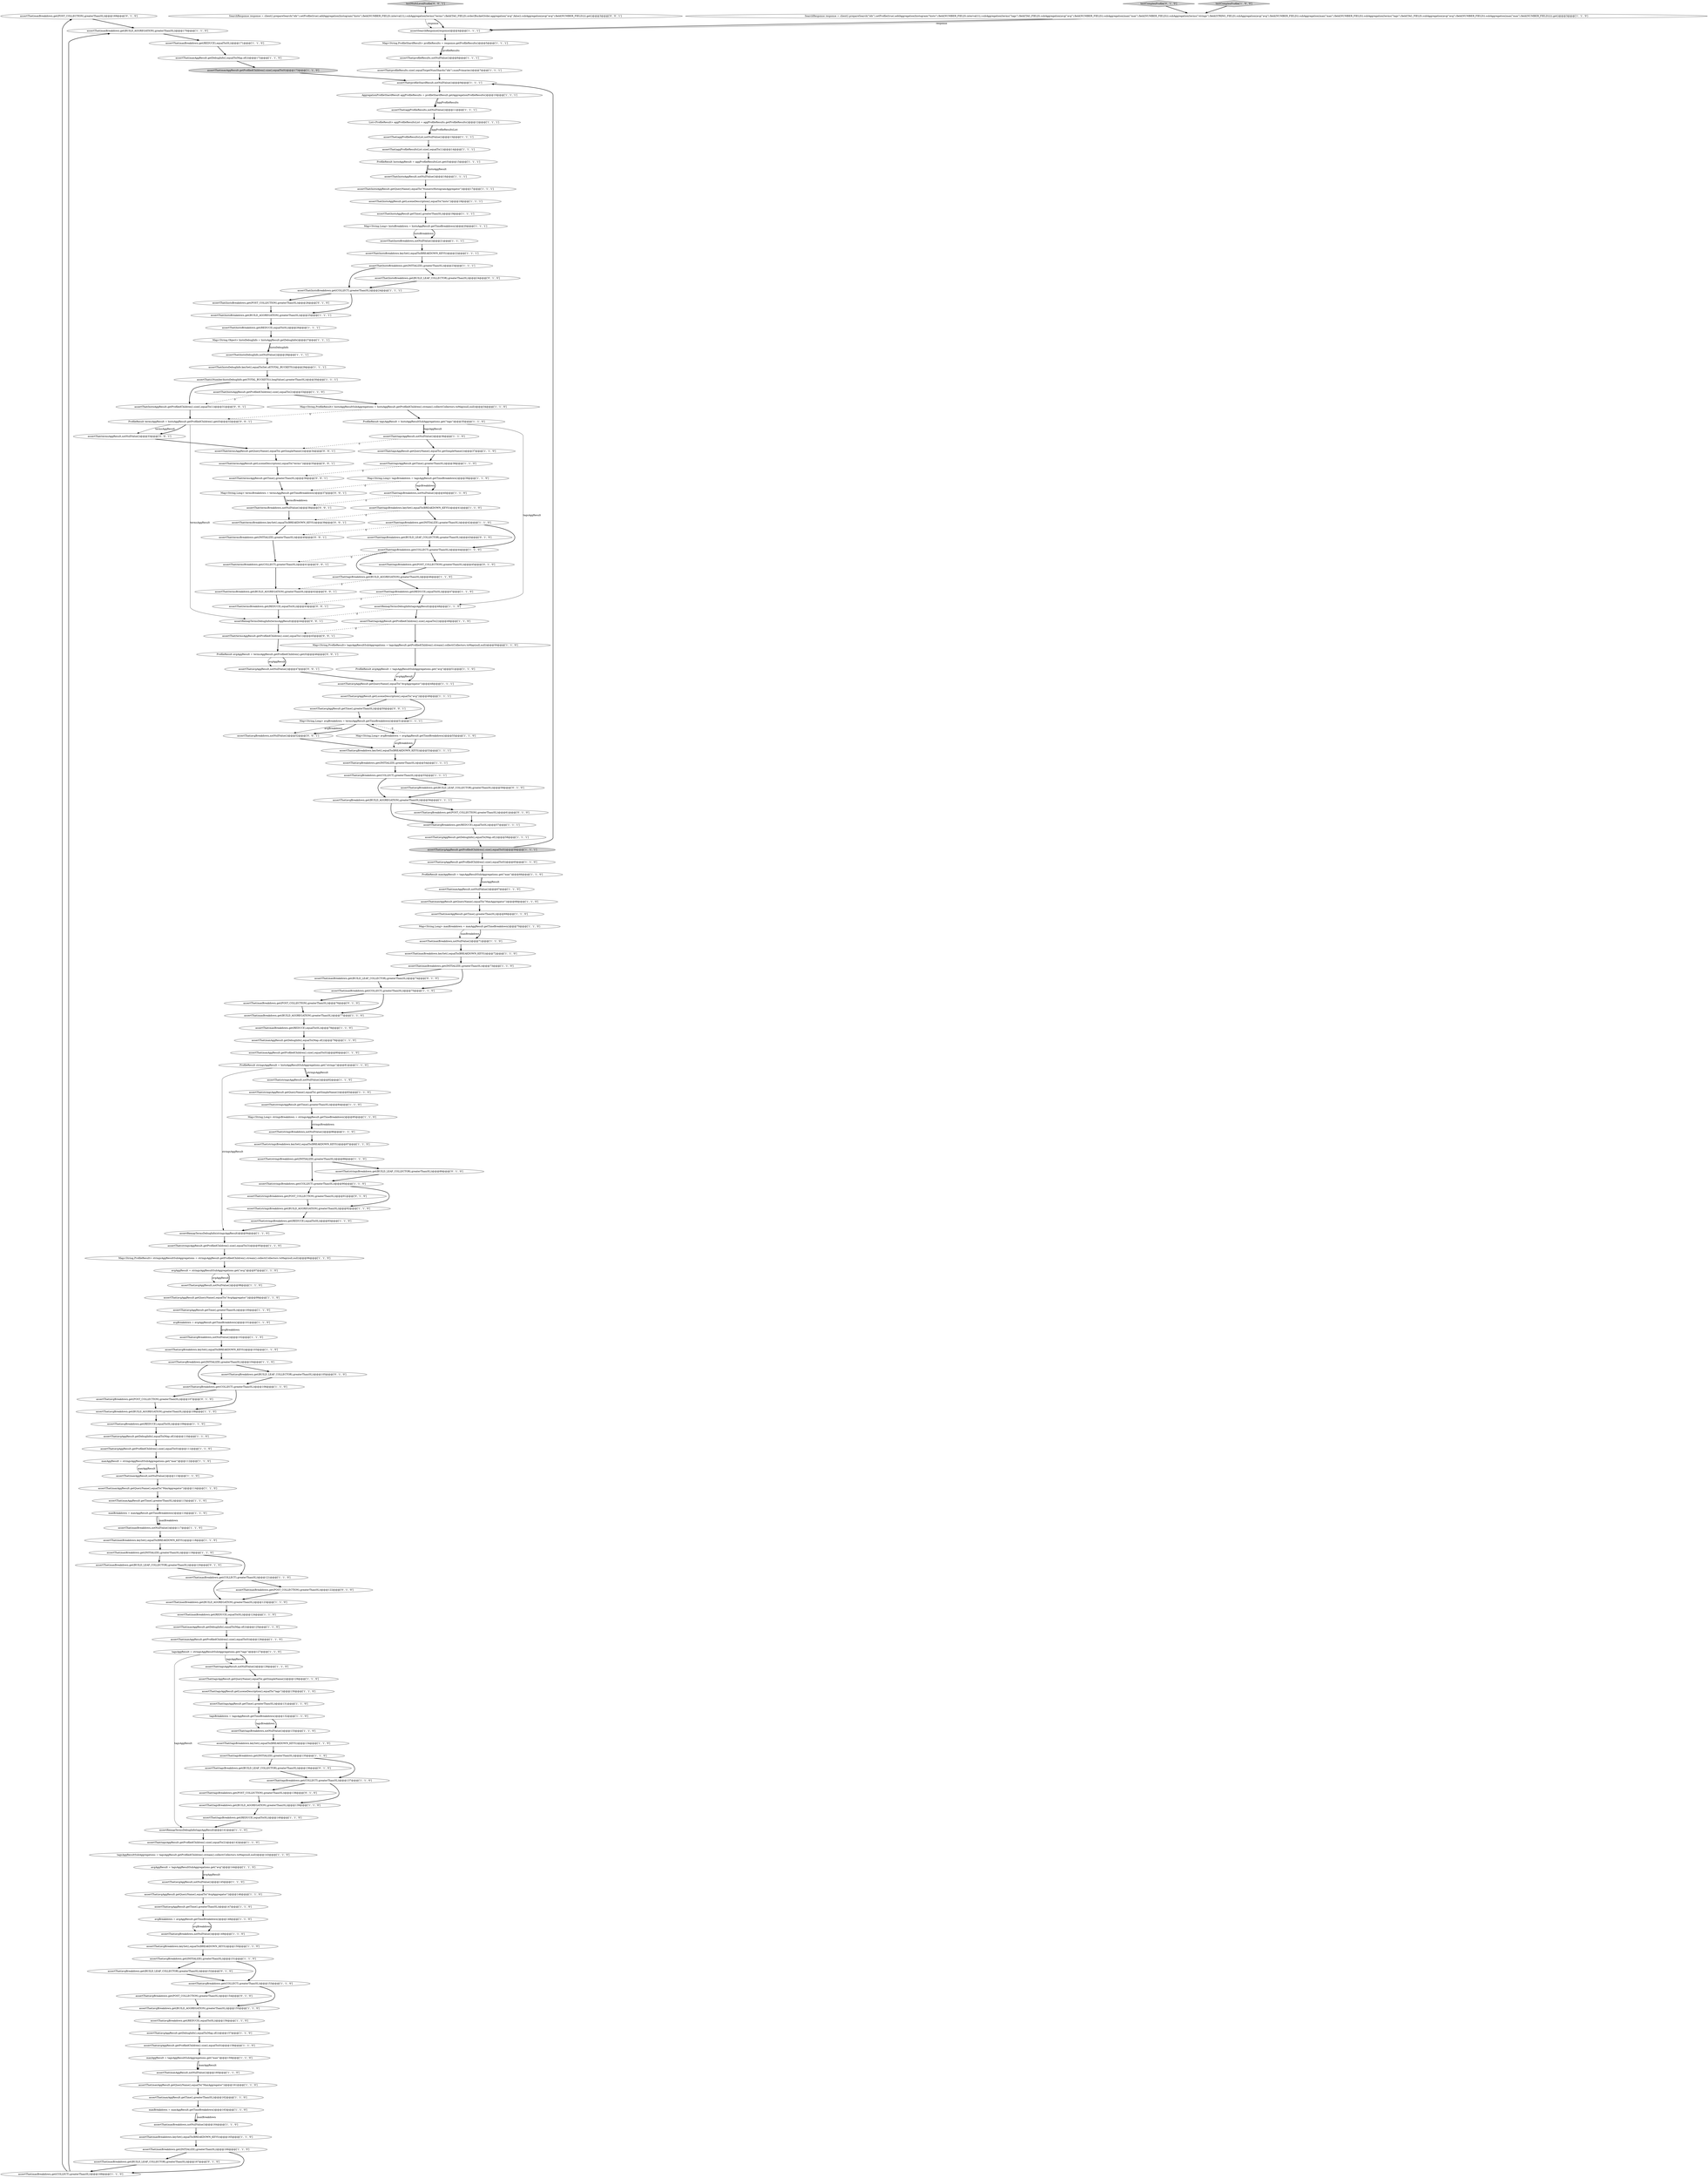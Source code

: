 digraph {
158 [style = filled, label = "assertThat(maxBreakdown.get(POST_COLLECTION),greaterThan(0L))@@@169@@@['0', '1', '0']", fillcolor = white, shape = ellipse image = "AAA1AAABBB2BBB"];
24 [style = filled, label = "assertThat(maxBreakdown.get(BUILD_AGGREGATION),greaterThan(0L))@@@123@@@['1', '1', '0']", fillcolor = white, shape = ellipse image = "AAA0AAABBB1BBB"];
55 [style = filled, label = "maxAggResult = stringsAggResultSubAggregations.get(\"max\")@@@112@@@['1', '1', '0']", fillcolor = white, shape = ellipse image = "AAA0AAABBB1BBB"];
132 [style = filled, label = "assertThat(((Number)histoDebugInfo.get(TOTAL_BUCKETS)).longValue(),greaterThan(0L))@@@30@@@['1', '1', '1']", fillcolor = white, shape = ellipse image = "AAA0AAABBB1BBB"];
189 [style = filled, label = "assertThat(termsBreakdown.keySet(),equalTo(BREAKDOWN_KEYS))@@@39@@@['0', '0', '1']", fillcolor = white, shape = ellipse image = "AAA0AAABBB3BBB"];
54 [style = filled, label = "assertThat(histoDebugInfo.keySet(),equalTo(Set.of(TOTAL_BUCKETS)))@@@29@@@['1', '1', '1']", fillcolor = white, shape = ellipse image = "AAA0AAABBB1BBB"];
179 [style = filled, label = "assertThat(histoAggResult.getProfiledChildren().size(),equalTo(1))@@@31@@@['0', '0', '1']", fillcolor = white, shape = ellipse image = "AAA0AAABBB3BBB"];
72 [style = filled, label = "AggregationProfileShardResult aggProfileResults = profileShardResult.getAggregationProfileResults()@@@10@@@['1', '1', '1']", fillcolor = white, shape = ellipse image = "AAA0AAABBB1BBB"];
183 [style = filled, label = "ProfileResult termsAggResult = histoAggResult.getProfiledChildren().get(0)@@@32@@@['0', '0', '1']", fillcolor = white, shape = ellipse image = "AAA0AAABBB3BBB"];
44 [style = filled, label = "assertThat(maxAggResult.getTime(),greaterThan(0L))@@@69@@@['1', '1', '0']", fillcolor = white, shape = ellipse image = "AAA0AAABBB1BBB"];
178 [style = filled, label = "assertThat(termsBreakdown.get(INITIALIZE),greaterThan(0L))@@@40@@@['0', '0', '1']", fillcolor = white, shape = ellipse image = "AAA0AAABBB3BBB"];
56 [style = filled, label = "assertThat(histoBreakdown,notNullValue())@@@21@@@['1', '1', '1']", fillcolor = white, shape = ellipse image = "AAA0AAABBB1BBB"];
154 [style = filled, label = "assertThat(maxBreakdown.get(BUILD_LEAF_COLLECTOR),greaterThan(0L))@@@120@@@['0', '1', '0']", fillcolor = white, shape = ellipse image = "AAA1AAABBB2BBB"];
185 [style = filled, label = "assertThat(termsAggResult.getLuceneDescription(),equalTo(\"terms\"))@@@35@@@['0', '0', '1']", fillcolor = white, shape = ellipse image = "AAA0AAABBB3BBB"];
19 [style = filled, label = "assertThat(tagsAggResult.getQueryName(),equalTo(.getSimpleName()))@@@129@@@['1', '1', '0']", fillcolor = white, shape = ellipse image = "AAA0AAABBB1BBB"];
166 [style = filled, label = "assertThat(avgBreakdown.get(BUILD_LEAF_COLLECTOR),greaterThan(0L))@@@59@@@['0', '1', '0']", fillcolor = white, shape = ellipse image = "AAA1AAABBB2BBB"];
35 [style = filled, label = "assertThat(stringsBreakdown.keySet(),equalTo(BREAKDOWN_KEYS))@@@87@@@['1', '1', '0']", fillcolor = white, shape = ellipse image = "AAA0AAABBB1BBB"];
160 [style = filled, label = "assertThat(tagsBreakdown.get(POST_COLLECTION),greaterThan(0L))@@@45@@@['0', '1', '0']", fillcolor = white, shape = ellipse image = "AAA1AAABBB2BBB"];
6 [style = filled, label = "assertThat(tagsAggResult.getTime(),greaterThan(0L))@@@131@@@['1', '1', '0']", fillcolor = white, shape = ellipse image = "AAA0AAABBB1BBB"];
46 [style = filled, label = "assertThat(profileShardResult,notNullValue())@@@9@@@['1', '1', '1']", fillcolor = white, shape = ellipse image = "AAA0AAABBB1BBB"];
112 [style = filled, label = "avgBreakdown = avgAggResult.getTimeBreakdown()@@@148@@@['1', '1', '0']", fillcolor = white, shape = ellipse image = "AAA0AAABBB1BBB"];
51 [style = filled, label = "assertThat(avgBreakdown.get(COLLECT),greaterThan(0L))@@@106@@@['1', '1', '0']", fillcolor = white, shape = ellipse image = "AAA0AAABBB1BBB"];
45 [style = filled, label = "assertThat(histoAggResult.getLuceneDescription(),equalTo(\"histo\"))@@@18@@@['1', '1', '1']", fillcolor = white, shape = ellipse image = "AAA0AAABBB1BBB"];
91 [style = filled, label = "assertThat(tagsAggResult.getQueryName(),equalTo(.getSimpleName()))@@@37@@@['1', '1', '0']", fillcolor = white, shape = ellipse image = "AAA0AAABBB1BBB"];
131 [style = filled, label = "assertThat(tagsBreakdown.get(INITIALIZE),greaterThan(0L))@@@42@@@['1', '1', '0']", fillcolor = white, shape = ellipse image = "AAA0AAABBB1BBB"];
26 [style = filled, label = "Map<String,Long> avgBreakdown = termsAggResult.getTimeBreakdown()@@@51@@@['1', '1', '1']", fillcolor = white, shape = ellipse image = "AAA0AAABBB1BBB"];
144 [style = filled, label = "assertThat(tagsBreakdown.get(COLLECT),greaterThan(0L))@@@44@@@['1', '1', '0']", fillcolor = white, shape = ellipse image = "AAA0AAABBB1BBB"];
175 [style = filled, label = "ProfileResult avgAggResult = termsAggResult.getProfiledChildren().get(0)@@@46@@@['0', '0', '1']", fillcolor = white, shape = ellipse image = "AAA0AAABBB3BBB"];
73 [style = filled, label = "assertThat(avgAggResult.getQueryName(),equalTo(\"AvgAggregator\"))@@@48@@@['1', '1', '1']", fillcolor = white, shape = ellipse image = "AAA0AAABBB1BBB"];
123 [style = filled, label = "assertThat(profileResults,notNullValue())@@@6@@@['1', '1', '1']", fillcolor = white, shape = ellipse image = "AAA0AAABBB1BBB"];
134 [style = filled, label = "assertThat(tagsAggResult.getLuceneDescription(),equalTo(\"tags\"))@@@130@@@['1', '1', '0']", fillcolor = white, shape = ellipse image = "AAA0AAABBB1BBB"];
12 [style = filled, label = "assertThat(histoBreakdown.get(BUILD_AGGREGATION),greaterThan(0L))@@@25@@@['1', '1', '1']", fillcolor = white, shape = ellipse image = "AAA0AAABBB1BBB"];
129 [style = filled, label = "Map<String,Long> stringsBreakdown = stringsAggResult.getTimeBreakdown()@@@85@@@['1', '1', '0']", fillcolor = white, shape = ellipse image = "AAA0AAABBB1BBB"];
169 [style = filled, label = "assertThat(avgBreakdown.get(POST_COLLECTION),greaterThan(0L))@@@61@@@['0', '1', '0']", fillcolor = white, shape = ellipse image = "AAA1AAABBB2BBB"];
11 [style = filled, label = "assertThat(avgBreakdown.keySet(),equalTo(BREAKDOWN_KEYS))@@@103@@@['1', '1', '0']", fillcolor = white, shape = ellipse image = "AAA0AAABBB1BBB"];
74 [style = filled, label = "assertThat(stringsBreakdown.get(BUILD_AGGREGATION),greaterThan(0L))@@@92@@@['1', '1', '0']", fillcolor = white, shape = ellipse image = "AAA0AAABBB1BBB"];
89 [style = filled, label = "assertThat(maxBreakdown,notNullValue())@@@117@@@['1', '1', '0']", fillcolor = white, shape = ellipse image = "AAA0AAABBB1BBB"];
31 [style = filled, label = "assertThat(maxBreakdown.get(REDUCE),equalTo(0L))@@@78@@@['1', '1', '0']", fillcolor = white, shape = ellipse image = "AAA0AAABBB1BBB"];
174 [style = filled, label = "SearchResponse response = client().prepareSearch(\"idx\").setProfile(true).addAggregation(histogram(\"histo\").field(NUMBER_FIELD).interval(1L).subAggregation(terms(\"terms\").field(TAG_FIELD).order(BucketOrder.aggregation(\"avg\",false)).subAggregation(avg(\"avg\").field(NUMBER_FIELD)))).get()@@@3@@@['0', '0', '1']", fillcolor = white, shape = ellipse image = "AAA0AAABBB3BBB"];
52 [style = filled, label = "assertThat(maxAggResult.getQueryName(),equalTo(\"MaxAggregator\"))@@@114@@@['1', '1', '0']", fillcolor = white, shape = ellipse image = "AAA0AAABBB1BBB"];
142 [style = filled, label = "assertThat(tagsBreakdown.get(REDUCE),equalTo(0L))@@@140@@@['1', '1', '0']", fillcolor = white, shape = ellipse image = "AAA0AAABBB1BBB"];
94 [style = filled, label = "assertThat(maxAggResult.getQueryName(),equalTo(\"MaxAggregator\"))@@@68@@@['1', '1', '0']", fillcolor = white, shape = ellipse image = "AAA0AAABBB1BBB"];
97 [style = filled, label = "SearchResponse response = client().prepareSearch(\"idx\").setProfile(true).addAggregation(histogram(\"histo\").field(NUMBER_FIELD).interval(1L).subAggregation(terms(\"tags\").field(TAG_FIELD).subAggregation(avg(\"avg\").field(NUMBER_FIELD)).subAggregation(max(\"max\").field(NUMBER_FIELD))).subAggregation(terms(\"strings\").field(STRING_FIELD).subAggregation(avg(\"avg\").field(NUMBER_FIELD)).subAggregation(max(\"max\").field(NUMBER_FIELD)).subAggregation(terms(\"tags\").field(TAG_FIELD).subAggregation(avg(\"avg\").field(NUMBER_FIELD)).subAggregation(max(\"max\").field(NUMBER_FIELD))))).get()@@@3@@@['1', '1', '0']", fillcolor = white, shape = ellipse image = "AAA0AAABBB1BBB"];
34 [style = filled, label = "assertThat(histoAggResult.getTime(),greaterThan(0L))@@@19@@@['1', '1', '1']", fillcolor = white, shape = ellipse image = "AAA0AAABBB1BBB"];
165 [style = filled, label = "assertThat(avgBreakdown.get(BUILD_LEAF_COLLECTOR),greaterThan(0L))@@@152@@@['0', '1', '0']", fillcolor = white, shape = ellipse image = "AAA1AAABBB2BBB"];
28 [style = filled, label = "ProfileResult maxAggResult = tagsAggResultSubAggregations.get(\"max\")@@@66@@@['1', '1', '0']", fillcolor = white, shape = ellipse image = "AAA0AAABBB1BBB"];
187 [style = filled, label = "assertThat(termsBreakdown,notNullValue())@@@38@@@['0', '0', '1']", fillcolor = white, shape = ellipse image = "AAA0AAABBB3BBB"];
4 [style = filled, label = "assertThat(avgAggResult.getProfiledChildren().size(),equalTo(0))@@@158@@@['1', '1', '0']", fillcolor = white, shape = ellipse image = "AAA0AAABBB1BBB"];
5 [style = filled, label = "assertThat(avgAggResult.getProfiledChildren().size(),equalTo(0))@@@65@@@['1', '1', '0']", fillcolor = white, shape = ellipse image = "AAA0AAABBB1BBB"];
59 [style = filled, label = "assertThat(avgBreakdown.keySet(),equalTo(BREAKDOWN_KEYS))@@@53@@@['1', '1', '1']", fillcolor = white, shape = ellipse image = "AAA0AAABBB1BBB"];
141 [style = filled, label = "assertThat(maxBreakdown.get(COLLECT),greaterThan(0L))@@@121@@@['1', '1', '0']", fillcolor = white, shape = ellipse image = "AAA0AAABBB1BBB"];
30 [style = filled, label = "assertThat(avgAggResult.getDebugInfo(),equalTo(Map.of()))@@@58@@@['1', '1', '1']", fillcolor = white, shape = ellipse image = "AAA0AAABBB1BBB"];
149 [style = filled, label = "assertThat(tagsBreakdown.get(INITIALIZE),greaterThan(0L))@@@135@@@['1', '1', '0']", fillcolor = white, shape = ellipse image = "AAA0AAABBB1BBB"];
106 [style = filled, label = "assertThat(maxBreakdown.get(REDUCE),equalTo(0L))@@@171@@@['1', '1', '0']", fillcolor = white, shape = ellipse image = "AAA0AAABBB1BBB"];
84 [style = filled, label = "assertThat(maxBreakdown.get(INITIALIZE),greaterThan(0L))@@@119@@@['1', '1', '0']", fillcolor = white, shape = ellipse image = "AAA0AAABBB1BBB"];
77 [style = filled, label = "Map<String,ProfileResult> stringsAggResultSubAggregations = stringsAggResult.getProfiledChildren().stream().collect(Collectors.toMap(null,null))@@@96@@@['1', '1', '0']", fillcolor = white, shape = ellipse image = "AAA0AAABBB1BBB"];
182 [style = filled, label = "assertThat(avgAggResult,notNullValue())@@@47@@@['0', '0', '1']", fillcolor = white, shape = ellipse image = "AAA0AAABBB3BBB"];
42 [style = filled, label = "assertThat(tagsBreakdown.get(BUILD_AGGREGATION),greaterThan(0L))@@@139@@@['1', '1', '0']", fillcolor = white, shape = ellipse image = "AAA0AAABBB1BBB"];
152 [style = filled, label = "assertThat(maxBreakdown.get(BUILD_LEAF_COLLECTOR),greaterThan(0L))@@@74@@@['0', '1', '0']", fillcolor = white, shape = ellipse image = "AAA1AAABBB2BBB"];
63 [style = filled, label = "assertThat(maxAggResult.getTime(),greaterThan(0L))@@@162@@@['1', '1', '0']", fillcolor = white, shape = ellipse image = "AAA0AAABBB1BBB"];
120 [style = filled, label = "assertThat(avgAggResult,notNullValue())@@@98@@@['1', '1', '0']", fillcolor = white, shape = ellipse image = "AAA0AAABBB1BBB"];
100 [style = filled, label = "tagsAggResult = stringsAggResultSubAggregations.get(\"tags\")@@@127@@@['1', '1', '0']", fillcolor = white, shape = ellipse image = "AAA0AAABBB1BBB"];
176 [style = filled, label = "assertThat(avgAggResult.getTime(),greaterThan(0L))@@@50@@@['0', '0', '1']", fillcolor = white, shape = ellipse image = "AAA0AAABBB3BBB"];
23 [style = filled, label = "assertThat(stringsBreakdown.get(REDUCE),equalTo(0L))@@@93@@@['1', '1', '0']", fillcolor = white, shape = ellipse image = "AAA0AAABBB1BBB"];
82 [style = filled, label = "assertThat(tagsAggResult.getProfiledChildren().size(),equalTo(2))@@@49@@@['1', '1', '0']", fillcolor = white, shape = ellipse image = "AAA0AAABBB1BBB"];
124 [style = filled, label = "assertThat(histoBreakdown.keySet(),equalTo(BREAKDOWN_KEYS))@@@22@@@['1', '1', '1']", fillcolor = white, shape = ellipse image = "AAA0AAABBB1BBB"];
104 [style = filled, label = "assertThat(tagsBreakdown.keySet(),equalTo(BREAKDOWN_KEYS))@@@41@@@['1', '1', '0']", fillcolor = white, shape = ellipse image = "AAA0AAABBB1BBB"];
1 [style = filled, label = "assertThat(avgBreakdown.keySet(),equalTo(BREAKDOWN_KEYS))@@@150@@@['1', '1', '0']", fillcolor = white, shape = ellipse image = "AAA0AAABBB1BBB"];
80 [style = filled, label = "assertThat(avgBreakdown,notNullValue())@@@149@@@['1', '1', '0']", fillcolor = white, shape = ellipse image = "AAA0AAABBB1BBB"];
110 [style = filled, label = "List<ProfileResult> aggProfileResultsList = aggProfileResults.getProfileResults()@@@12@@@['1', '1', '1']", fillcolor = white, shape = ellipse image = "AAA0AAABBB1BBB"];
155 [style = filled, label = "assertThat(maxBreakdown.get(POST_COLLECTION),greaterThan(0L))@@@76@@@['0', '1', '0']", fillcolor = white, shape = ellipse image = "AAA1AAABBB2BBB"];
33 [style = filled, label = "assertThat(avgAggResult.getQueryName(),equalTo(\"AvgAggregator\"))@@@146@@@['1', '1', '0']", fillcolor = white, shape = ellipse image = "AAA0AAABBB1BBB"];
88 [style = filled, label = "assertThat(maxAggResult.getTime(),greaterThan(0L))@@@115@@@['1', '1', '0']", fillcolor = white, shape = ellipse image = "AAA0AAABBB1BBB"];
135 [style = filled, label = "assertThat(maxBreakdown,notNullValue())@@@164@@@['1', '1', '0']", fillcolor = white, shape = ellipse image = "AAA0AAABBB1BBB"];
156 [style = filled, label = "assertThat(maxBreakdown.get(BUILD_LEAF_COLLECTOR),greaterThan(0L))@@@167@@@['0', '1', '0']", fillcolor = white, shape = ellipse image = "AAA1AAABBB2BBB"];
10 [style = filled, label = "assertThat(stringsBreakdown.get(INITIALIZE),greaterThan(0L))@@@88@@@['1', '1', '0']", fillcolor = white, shape = ellipse image = "AAA0AAABBB1BBB"];
15 [style = filled, label = "assertThat(maxBreakdown.get(INITIALIZE),greaterThan(0L))@@@73@@@['1', '1', '0']", fillcolor = white, shape = ellipse image = "AAA0AAABBB1BBB"];
125 [style = filled, label = "ProfileResult tagsAggResult = histoAggResultSubAggregations.get(\"tags\")@@@35@@@['1', '1', '0']", fillcolor = white, shape = ellipse image = "AAA0AAABBB1BBB"];
114 [style = filled, label = "Map<String,ProfileResult> histoAggResultSubAggregations = histoAggResult.getProfiledChildren().stream().collect(Collectors.toMap(null,null))@@@34@@@['1', '1', '0']", fillcolor = white, shape = ellipse image = "AAA0AAABBB1BBB"];
161 [style = filled, label = "assertThat(avgBreakdown.get(POST_COLLECTION),greaterThan(0L))@@@107@@@['0', '1', '0']", fillcolor = white, shape = ellipse image = "AAA1AAABBB2BBB"];
145 [style = filled, label = "tagsAggResultSubAggregations = tagsAggResult.getProfiledChildren().stream().collect(Collectors.toMap(null,null))@@@143@@@['1', '1', '0']", fillcolor = white, shape = ellipse image = "AAA0AAABBB1BBB"];
192 [style = filled, label = "assertThat(avgBreakdown,notNullValue())@@@52@@@['0', '0', '1']", fillcolor = white, shape = ellipse image = "AAA0AAABBB3BBB"];
105 [style = filled, label = "assertThat(avgBreakdown.get(COLLECT),greaterThan(0L))@@@153@@@['1', '1', '0']", fillcolor = white, shape = ellipse image = "AAA0AAABBB1BBB"];
38 [style = filled, label = "assertThat(profileResults.size(),equalTo(getNumShards(\"idx\").numPrimaries))@@@7@@@['1', '1', '1']", fillcolor = white, shape = ellipse image = "AAA0AAABBB1BBB"];
90 [style = filled, label = "assertThat(avgBreakdown.get(REDUCE),equalTo(0L))@@@156@@@['1', '1', '0']", fillcolor = white, shape = ellipse image = "AAA0AAABBB1BBB"];
66 [style = filled, label = "assertThat(avgAggResult.getDebugInfo(),equalTo(Map.of()))@@@157@@@['1', '1', '0']", fillcolor = white, shape = ellipse image = "AAA0AAABBB1BBB"];
180 [style = filled, label = "assertThat(termsAggResult,notNullValue())@@@33@@@['0', '0', '1']", fillcolor = white, shape = ellipse image = "AAA0AAABBB3BBB"];
151 [style = filled, label = "assertThat(histoBreakdown.get(POST_COLLECTION),greaterThan(0L))@@@26@@@['0', '1', '0']", fillcolor = white, shape = ellipse image = "AAA1AAABBB2BBB"];
117 [style = filled, label = "assertThat(tagsBreakdown,notNullValue())@@@40@@@['1', '1', '0']", fillcolor = white, shape = ellipse image = "AAA0AAABBB1BBB"];
147 [style = filled, label = "maxBreakdown = maxAggResult.getTimeBreakdown()@@@116@@@['1', '1', '0']", fillcolor = white, shape = ellipse image = "AAA0AAABBB1BBB"];
130 [style = filled, label = "testComplexProfile['1', '0', '0']", fillcolor = lightgray, shape = diamond image = "AAA0AAABBB1BBB"];
32 [style = filled, label = "assertThat(maxBreakdown,notNullValue())@@@71@@@['1', '1', '0']", fillcolor = white, shape = ellipse image = "AAA0AAABBB1BBB"];
20 [style = filled, label = "assertThat(stringsBreakdown,notNullValue())@@@86@@@['1', '1', '0']", fillcolor = white, shape = ellipse image = "AAA0AAABBB1BBB"];
49 [style = filled, label = "assertThat(stringsAggResult.getQueryName(),equalTo(.getSimpleName()))@@@83@@@['1', '1', '0']", fillcolor = white, shape = ellipse image = "AAA0AAABBB1BBB"];
62 [style = filled, label = "assertThat(maxBreakdown.get(COLLECT),greaterThan(0L))@@@75@@@['1', '1', '0']", fillcolor = white, shape = ellipse image = "AAA0AAABBB1BBB"];
79 [style = filled, label = "assertThat(avgBreakdown.get(INITIALIZE),greaterThan(0L))@@@54@@@['1', '1', '1']", fillcolor = white, shape = ellipse image = "AAA0AAABBB1BBB"];
57 [style = filled, label = "assertThat(avgBreakdown.get(COLLECT),greaterThan(0L))@@@55@@@['1', '1', '1']", fillcolor = white, shape = ellipse image = "AAA0AAABBB1BBB"];
9 [style = filled, label = "assertThat(maxAggResult.getDebugInfo(),equalTo(Map.of()))@@@125@@@['1', '1', '0']", fillcolor = white, shape = ellipse image = "AAA0AAABBB1BBB"];
70 [style = filled, label = "ProfileResult stringsAggResult = histoAggResultSubAggregations.get(\"strings\")@@@81@@@['1', '1', '0']", fillcolor = white, shape = ellipse image = "AAA0AAABBB1BBB"];
168 [style = filled, label = "assertThat(tagsBreakdown.get(BUILD_LEAF_COLLECTOR),greaterThan(0L))@@@43@@@['0', '1', '0']", fillcolor = white, shape = ellipse image = "AAA1AAABBB2BBB"];
41 [style = filled, label = "assertThat(maxBreakdown.keySet(),equalTo(BREAKDOWN_KEYS))@@@165@@@['1', '1', '0']", fillcolor = white, shape = ellipse image = "AAA0AAABBB1BBB"];
181 [style = filled, label = "assertThat(termsBreakdown.get(COLLECT),greaterThan(0L))@@@41@@@['0', '0', '1']", fillcolor = white, shape = ellipse image = "AAA0AAABBB3BBB"];
0 [style = filled, label = "assertThat(histoBreakdown.get(REDUCE),equalTo(0L))@@@26@@@['1', '1', '1']", fillcolor = white, shape = ellipse image = "AAA0AAABBB1BBB"];
93 [style = filled, label = "assertThat(maxBreakdown.keySet(),equalTo(BREAKDOWN_KEYS))@@@72@@@['1', '1', '0']", fillcolor = white, shape = ellipse image = "AAA0AAABBB1BBB"];
163 [style = filled, label = "testComplexProfile['0', '1', '0']", fillcolor = lightgray, shape = diamond image = "AAA0AAABBB2BBB"];
3 [style = filled, label = "assertThat(avgBreakdown.get(REDUCE),equalTo(0L))@@@109@@@['1', '1', '0']", fillcolor = white, shape = ellipse image = "AAA0AAABBB1BBB"];
85 [style = filled, label = "assertThat(maxAggResult.getDebugInfo(),equalTo(Map.of()))@@@79@@@['1', '1', '0']", fillcolor = white, shape = ellipse image = "AAA0AAABBB1BBB"];
137 [style = filled, label = "assertThat(stringsAggResult.getTime(),greaterThan(0L))@@@84@@@['1', '1', '0']", fillcolor = white, shape = ellipse image = "AAA0AAABBB1BBB"];
60 [style = filled, label = "assertThat(tagsAggResult,notNullValue())@@@36@@@['1', '1', '0']", fillcolor = white, shape = ellipse image = "AAA0AAABBB1BBB"];
14 [style = filled, label = "assertThat(histoAggResult.getProfiledChildren().size(),equalTo(2))@@@33@@@['1', '1', '0']", fillcolor = white, shape = ellipse image = "AAA0AAABBB1BBB"];
171 [style = filled, label = "assertThat(histoBreakdown.get(BUILD_LEAF_COLLECTOR),greaterThan(0L))@@@24@@@['0', '1', '0']", fillcolor = white, shape = ellipse image = "AAA1AAABBB2BBB"];
136 [style = filled, label = "assertRemapTermsDebugInfo(tagsAggResult)@@@141@@@['1', '1', '0']", fillcolor = white, shape = ellipse image = "AAA0AAABBB1BBB"];
92 [style = filled, label = "assertThat(tagsBreakdown.keySet(),equalTo(BREAKDOWN_KEYS))@@@134@@@['1', '1', '0']", fillcolor = white, shape = ellipse image = "AAA0AAABBB1BBB"];
127 [style = filled, label = "assertThat(maxBreakdown.get(INITIALIZE),greaterThan(0L))@@@166@@@['1', '1', '0']", fillcolor = white, shape = ellipse image = "AAA0AAABBB1BBB"];
188 [style = filled, label = "assertThat(termsBreakdown.get(REDUCE),equalTo(0L))@@@43@@@['0', '0', '1']", fillcolor = white, shape = ellipse image = "AAA0AAABBB3BBB"];
86 [style = filled, label = "assertThat(maxBreakdown.get(BUILD_AGGREGATION),greaterThan(0L))@@@170@@@['1', '1', '0']", fillcolor = white, shape = ellipse image = "AAA0AAABBB1BBB"];
95 [style = filled, label = "assertThat(avgAggResult.getTime(),greaterThan(0L))@@@100@@@['1', '1', '0']", fillcolor = white, shape = ellipse image = "AAA0AAABBB1BBB"];
98 [style = filled, label = "assertThat(aggProfileResults,notNullValue())@@@11@@@['1', '1', '1']", fillcolor = white, shape = ellipse image = "AAA0AAABBB1BBB"];
157 [style = filled, label = "assertThat(stringsBreakdown.get(BUILD_LEAF_COLLECTOR),greaterThan(0L))@@@89@@@['0', '1', '0']", fillcolor = white, shape = ellipse image = "AAA1AAABBB2BBB"];
103 [style = filled, label = "assertThat(tagsAggResult.getProfiledChildren().size(),equalTo(2))@@@142@@@['1', '1', '0']", fillcolor = white, shape = ellipse image = "AAA0AAABBB1BBB"];
153 [style = filled, label = "assertThat(tagsBreakdown.get(POST_COLLECTION),greaterThan(0L))@@@138@@@['0', '1', '0']", fillcolor = white, shape = ellipse image = "AAA1AAABBB2BBB"];
115 [style = filled, label = "assertThat(aggProfileResultsList,notNullValue())@@@13@@@['1', '1', '1']", fillcolor = white, shape = ellipse image = "AAA0AAABBB1BBB"];
27 [style = filled, label = "assertThat(maxAggResult,notNullValue())@@@67@@@['1', '1', '0']", fillcolor = white, shape = ellipse image = "AAA0AAABBB1BBB"];
190 [style = filled, label = "assertThat(termsAggResult.getQueryName(),equalTo(.getSimpleName()))@@@34@@@['0', '0', '1']", fillcolor = white, shape = ellipse image = "AAA0AAABBB3BBB"];
7 [style = filled, label = "avgAggResult = tagsAggResultSubAggregations.get(\"avg\")@@@144@@@['1', '1', '0']", fillcolor = white, shape = ellipse image = "AAA0AAABBB1BBB"];
43 [style = filled, label = "assertThat(avgBreakdown.get(INITIALIZE),greaterThan(0L))@@@151@@@['1', '1', '0']", fillcolor = white, shape = ellipse image = "AAA0AAABBB1BBB"];
67 [style = filled, label = "assertThat(histoAggResult,notNullValue())@@@16@@@['1', '1', '1']", fillcolor = white, shape = ellipse image = "AAA0AAABBB1BBB"];
102 [style = filled, label = "assertThat(maxAggResult.getProfiledChildren().size(),equalTo(0))@@@173@@@['1', '1', '0']", fillcolor = lightgray, shape = ellipse image = "AAA0AAABBB1BBB"];
13 [style = filled, label = "Map<String,ProfileShardResult> profileResults = response.getProfileResults()@@@5@@@['1', '1', '1']", fillcolor = white, shape = ellipse image = "AAA0AAABBB1BBB"];
108 [style = filled, label = "Map<String,ProfileResult> tagsAggResultSubAggregations = tagsAggResult.getProfiledChildren().stream().collect(Collectors.toMap(null,null))@@@50@@@['1', '1', '0']", fillcolor = white, shape = ellipse image = "AAA0AAABBB1BBB"];
143 [style = filled, label = "assertThat(avgBreakdown.get(REDUCE),equalTo(0L))@@@57@@@['1', '1', '1']", fillcolor = white, shape = ellipse image = "AAA0AAABBB1BBB"];
65 [style = filled, label = "assertThat(avgAggResult.getQueryName(),equalTo(\"AvgAggregator\"))@@@99@@@['1', '1', '0']", fillcolor = white, shape = ellipse image = "AAA0AAABBB1BBB"];
150 [style = filled, label = "assertThat(avgAggResult.getProfiledChildren().size(),equalTo(0))@@@59@@@['1', '1', '1']", fillcolor = lightgray, shape = ellipse image = "AAA0AAABBB1BBB"];
87 [style = filled, label = "assertThat(maxBreakdown.get(REDUCE),equalTo(0L))@@@124@@@['1', '1', '0']", fillcolor = white, shape = ellipse image = "AAA0AAABBB1BBB"];
191 [style = filled, label = "assertThat(termsBreakdown.get(BUILD_AGGREGATION),greaterThan(0L))@@@42@@@['0', '0', '1']", fillcolor = white, shape = ellipse image = "AAA0AAABBB3BBB"];
68 [style = filled, label = "assertThat(histoDebugInfo,notNullValue())@@@28@@@['1', '1', '1']", fillcolor = white, shape = ellipse image = "AAA0AAABBB1BBB"];
39 [style = filled, label = "assertThat(histoBreakdown.get(COLLECT),greaterThan(0L))@@@24@@@['1', '1', '1']", fillcolor = white, shape = ellipse image = "AAA0AAABBB1BBB"];
101 [style = filled, label = "Map<String,Long> tagsBreakdown = tagsAggResult.getTimeBreakdown()@@@39@@@['1', '1', '0']", fillcolor = white, shape = ellipse image = "AAA0AAABBB1BBB"];
78 [style = filled, label = "assertThat(avgAggResult.getDebugInfo(),equalTo(Map.of()))@@@110@@@['1', '1', '0']", fillcolor = white, shape = ellipse image = "AAA0AAABBB1BBB"];
81 [style = filled, label = "assertThat(tagsBreakdown.get(BUILD_AGGREGATION),greaterThan(0L))@@@46@@@['1', '1', '0']", fillcolor = white, shape = ellipse image = "AAA0AAABBB1BBB"];
69 [style = filled, label = "Map<String,Long> avgBreakdown = avgAggResult.getTimeBreakdown()@@@55@@@['1', '1', '0']", fillcolor = white, shape = ellipse image = "AAA0AAABBB1BBB"];
162 [style = filled, label = "assertThat(avgBreakdown.get(BUILD_LEAF_COLLECTOR),greaterThan(0L))@@@105@@@['0', '1', '0']", fillcolor = white, shape = ellipse image = "AAA1AAABBB2BBB"];
177 [style = filled, label = "testMultiLevelProfile['0', '0', '1']", fillcolor = lightgray, shape = diamond image = "AAA0AAABBB3BBB"];
22 [style = filled, label = "assertThat(avgAggResult,notNullValue())@@@145@@@['1', '1', '0']", fillcolor = white, shape = ellipse image = "AAA0AAABBB1BBB"];
170 [style = filled, label = "assertThat(avgBreakdown.get(POST_COLLECTION),greaterThan(0L))@@@154@@@['0', '1', '0']", fillcolor = white, shape = ellipse image = "AAA1AAABBB2BBB"];
133 [style = filled, label = "assertThat(avgBreakdown.get(BUILD_AGGREGATION),greaterThan(0L))@@@155@@@['1', '1', '0']", fillcolor = white, shape = ellipse image = "AAA0AAABBB1BBB"];
47 [style = filled, label = "assertSearchResponse(response)@@@4@@@['1', '1', '1']", fillcolor = white, shape = ellipse image = "AAA0AAABBB1BBB"];
159 [style = filled, label = "assertThat(maxBreakdown.get(POST_COLLECTION),greaterThan(0L))@@@122@@@['0', '1', '0']", fillcolor = white, shape = ellipse image = "AAA1AAABBB2BBB"];
113 [style = filled, label = "assertThat(maxBreakdown.get(BUILD_AGGREGATION),greaterThan(0L))@@@77@@@['1', '1', '0']", fillcolor = white, shape = ellipse image = "AAA0AAABBB1BBB"];
148 [style = filled, label = "ProfileResult histoAggResult = aggProfileResultsList.get(0)@@@15@@@['1', '1', '1']", fillcolor = white, shape = ellipse image = "AAA0AAABBB1BBB"];
119 [style = filled, label = "tagsBreakdown = tagsAggResult.getTimeBreakdown()@@@132@@@['1', '1', '0']", fillcolor = white, shape = ellipse image = "AAA0AAABBB1BBB"];
37 [style = filled, label = "assertThat(stringsBreakdown.get(COLLECT),greaterThan(0L))@@@90@@@['1', '1', '0']", fillcolor = white, shape = ellipse image = "AAA0AAABBB1BBB"];
139 [style = filled, label = "assertThat(tagsBreakdown.get(COLLECT),greaterThan(0L))@@@137@@@['1', '1', '0']", fillcolor = white, shape = ellipse image = "AAA0AAABBB1BBB"];
64 [style = filled, label = "maxAggResult = tagsAggResultSubAggregations.get(\"max\")@@@159@@@['1', '1', '0']", fillcolor = white, shape = ellipse image = "AAA0AAABBB1BBB"];
184 [style = filled, label = "assertRemapTermsDebugInfo(termsAggResult)@@@44@@@['0', '0', '1']", fillcolor = white, shape = ellipse image = "AAA0AAABBB3BBB"];
50 [style = filled, label = "Map<String,Long> maxBreakdown = maxAggResult.getTimeBreakdown()@@@70@@@['1', '1', '0']", fillcolor = white, shape = ellipse image = "AAA0AAABBB1BBB"];
48 [style = filled, label = "assertRemapTermsDebugInfo(tagsAggResult)@@@48@@@['1', '1', '0']", fillcolor = white, shape = ellipse image = "AAA0AAABBB1BBB"];
83 [style = filled, label = "assertThat(avgAggResult.getLuceneDescription(),equalTo(\"avg\"))@@@49@@@['1', '1', '1']", fillcolor = white, shape = ellipse image = "AAA0AAABBB1BBB"];
107 [style = filled, label = "assertThat(avgAggResult.getTime(),greaterThan(0L))@@@147@@@['1', '1', '0']", fillcolor = white, shape = ellipse image = "AAA0AAABBB1BBB"];
109 [style = filled, label = "assertThat(tagsBreakdown,notNullValue())@@@133@@@['1', '1', '0']", fillcolor = white, shape = ellipse image = "AAA0AAABBB1BBB"];
146 [style = filled, label = "assertThat(avgAggResult.getProfiledChildren().size(),equalTo(0))@@@111@@@['1', '1', '0']", fillcolor = white, shape = ellipse image = "AAA0AAABBB1BBB"];
167 [style = filled, label = "assertThat(stringsBreakdown.get(POST_COLLECTION),greaterThan(0L))@@@91@@@['0', '1', '0']", fillcolor = white, shape = ellipse image = "AAA1AAABBB2BBB"];
21 [style = filled, label = "Map<String,Object> histoDebugInfo = histoAggResult.getDebugInfo()@@@27@@@['1', '1', '1']", fillcolor = white, shape = ellipse image = "AAA0AAABBB1BBB"];
128 [style = filled, label = "assertThat(histoBreakdown.get(INITIALIZE),greaterThan(0L))@@@23@@@['1', '1', '1']", fillcolor = white, shape = ellipse image = "AAA0AAABBB1BBB"];
140 [style = filled, label = "assertThat(maxAggResult.getDebugInfo(),equalTo(Map.of()))@@@172@@@['1', '1', '0']", fillcolor = white, shape = ellipse image = "AAA0AAABBB1BBB"];
2 [style = filled, label = "maxBreakdown = maxAggResult.getTimeBreakdown()@@@163@@@['1', '1', '0']", fillcolor = white, shape = ellipse image = "AAA0AAABBB1BBB"];
36 [style = filled, label = "assertThat(maxAggResult.getQueryName(),equalTo(\"MaxAggregator\"))@@@161@@@['1', '1', '0']", fillcolor = white, shape = ellipse image = "AAA0AAABBB1BBB"];
116 [style = filled, label = "assertThat(stringsAggResult.getProfiledChildren().size(),equalTo(3))@@@95@@@['1', '1', '0']", fillcolor = white, shape = ellipse image = "AAA0AAABBB1BBB"];
111 [style = filled, label = "Map<String,Long> histoBreakdown = histoAggResult.getTimeBreakdown()@@@20@@@['1', '1', '1']", fillcolor = white, shape = ellipse image = "AAA0AAABBB1BBB"];
18 [style = filled, label = "assertThat(stringsAggResult,notNullValue())@@@82@@@['1', '1', '0']", fillcolor = white, shape = ellipse image = "AAA0AAABBB1BBB"];
8 [style = filled, label = "assertThat(tagsAggResult,notNullValue())@@@128@@@['1', '1', '0']", fillcolor = white, shape = ellipse image = "AAA0AAABBB1BBB"];
25 [style = filled, label = "assertThat(aggProfileResultsList.size(),equalTo(1))@@@14@@@['1', '1', '1']", fillcolor = white, shape = ellipse image = "AAA0AAABBB1BBB"];
75 [style = filled, label = "assertThat(maxAggResult,notNullValue())@@@113@@@['1', '1', '0']", fillcolor = white, shape = ellipse image = "AAA0AAABBB1BBB"];
118 [style = filled, label = "assertThat(maxAggResult,notNullValue())@@@160@@@['1', '1', '0']", fillcolor = white, shape = ellipse image = "AAA0AAABBB1BBB"];
138 [style = filled, label = "avgBreakdown = avgAggResult.getTimeBreakdown()@@@101@@@['1', '1', '0']", fillcolor = white, shape = ellipse image = "AAA0AAABBB1BBB"];
40 [style = filled, label = "assertThat(maxBreakdown.get(COLLECT),greaterThan(0L))@@@168@@@['1', '1', '0']", fillcolor = white, shape = ellipse image = "AAA0AAABBB1BBB"];
172 [style = filled, label = "Map<String,Long> termsBreakdown = termsAggResult.getTimeBreakdown()@@@37@@@['0', '0', '1']", fillcolor = white, shape = ellipse image = "AAA0AAABBB3BBB"];
76 [style = filled, label = "assertRemapTermsDebugInfo(stringsAggResult)@@@94@@@['1', '1', '0']", fillcolor = white, shape = ellipse image = "AAA0AAABBB1BBB"];
122 [style = filled, label = "assertThat(avgBreakdown.get(BUILD_AGGREGATION),greaterThan(0L))@@@108@@@['1', '1', '0']", fillcolor = white, shape = ellipse image = "AAA0AAABBB1BBB"];
99 [style = filled, label = "assertThat(avgBreakdown.get(INITIALIZE),greaterThan(0L))@@@104@@@['1', '1', '0']", fillcolor = white, shape = ellipse image = "AAA0AAABBB1BBB"];
186 [style = filled, label = "assertThat(termsAggResult.getTime(),greaterThan(0L))@@@36@@@['0', '0', '1']", fillcolor = white, shape = ellipse image = "AAA0AAABBB3BBB"];
17 [style = filled, label = "assertThat(histoAggResult.getQueryName(),equalTo(\"NumericHistogramAggregator\"))@@@17@@@['1', '1', '1']", fillcolor = white, shape = ellipse image = "AAA0AAABBB1BBB"];
53 [style = filled, label = "assertThat(avgBreakdown.get(BUILD_AGGREGATION),greaterThan(0L))@@@56@@@['1', '1', '1']", fillcolor = white, shape = ellipse image = "AAA0AAABBB1BBB"];
96 [style = filled, label = "assertThat(maxBreakdown.keySet(),equalTo(BREAKDOWN_KEYS))@@@118@@@['1', '1', '0']", fillcolor = white, shape = ellipse image = "AAA0AAABBB1BBB"];
58 [style = filled, label = "assertThat(maxAggResult.getProfiledChildren().size(),equalTo(0))@@@126@@@['1', '1', '0']", fillcolor = white, shape = ellipse image = "AAA0AAABBB1BBB"];
16 [style = filled, label = "avgAggResult = stringsAggResultSubAggregations.get(\"avg\")@@@97@@@['1', '1', '0']", fillcolor = white, shape = ellipse image = "AAA0AAABBB1BBB"];
121 [style = filled, label = "assertThat(avgBreakdown,notNullValue())@@@102@@@['1', '1', '0']", fillcolor = white, shape = ellipse image = "AAA0AAABBB1BBB"];
126 [style = filled, label = "assertThat(maxAggResult.getProfiledChildren().size(),equalTo(0))@@@80@@@['1', '1', '0']", fillcolor = white, shape = ellipse image = "AAA0AAABBB1BBB"];
29 [style = filled, label = "ProfileResult avgAggResult = tagsAggResultSubAggregations.get(\"avg\")@@@51@@@['1', '1', '0']", fillcolor = white, shape = ellipse image = "AAA0AAABBB1BBB"];
61 [style = filled, label = "assertThat(tagsAggResult.getTime(),greaterThan(0L))@@@38@@@['1', '1', '0']", fillcolor = white, shape = ellipse image = "AAA0AAABBB1BBB"];
71 [style = filled, label = "assertThat(tagsBreakdown.get(REDUCE),equalTo(0L))@@@47@@@['1', '1', '0']", fillcolor = white, shape = ellipse image = "AAA0AAABBB1BBB"];
164 [style = filled, label = "assertThat(tagsBreakdown.get(BUILD_LEAF_COLLECTOR),greaterThan(0L))@@@136@@@['0', '1', '0']", fillcolor = white, shape = ellipse image = "AAA1AAABBB2BBB"];
173 [style = filled, label = "assertThat(termsAggResult.getProfiledChildren().size(),equalTo(1))@@@45@@@['0', '0', '1']", fillcolor = white, shape = ellipse image = "AAA0AAABBB3BBB"];
37->74 [style = bold, label=""];
143->30 [style = bold, label=""];
46->72 [style = bold, label=""];
117->104 [style = bold, label=""];
99->162 [style = bold, label=""];
16->120 [style = solid, label="avgAggResult"];
156->40 [style = bold, label=""];
144->181 [style = dashed, label="0"];
129->20 [style = solid, label="stringsBreakdown"];
97->47 [style = bold, label=""];
22->33 [style = bold, label=""];
183->184 [style = solid, label="termsAggResult"];
29->73 [style = solid, label="avgAggResult"];
97->47 [style = solid, label="response"];
89->96 [style = bold, label=""];
57->166 [style = bold, label=""];
161->122 [style = bold, label=""];
73->83 [style = bold, label=""];
100->8 [style = bold, label=""];
135->41 [style = bold, label=""];
51->122 [style = bold, label=""];
7->22 [style = bold, label=""];
49->137 [style = bold, label=""];
2->135 [style = bold, label=""];
179->183 [style = bold, label=""];
52->88 [style = bold, label=""];
106->140 [style = bold, label=""];
55->75 [style = solid, label="maxAggResult"];
48->82 [style = bold, label=""];
88->147 [style = bold, label=""];
164->139 [style = bold, label=""];
166->53 [style = bold, label=""];
131->168 [style = bold, label=""];
172->187 [style = bold, label=""];
19->134 [style = bold, label=""];
183->180 [style = solid, label="termsAggResult"];
32->93 [style = bold, label=""];
129->20 [style = bold, label=""];
41->127 [style = bold, label=""];
26->192 [style = solid, label="avgBreakdown"];
167->74 [style = bold, label=""];
70->18 [style = bold, label=""];
153->42 [style = bold, label=""];
0->21 [style = bold, label=""];
37->167 [style = bold, label=""];
173->175 [style = bold, label=""];
138->121 [style = bold, label=""];
64->118 [style = bold, label=""];
14->179 [style = dashed, label="0"];
74->23 [style = bold, label=""];
151->12 [style = bold, label=""];
111->56 [style = bold, label=""];
50->32 [style = solid, label="maxBreakdown"];
81->71 [style = bold, label=""];
5->28 [style = bold, label=""];
26->192 [style = bold, label=""];
114->183 [style = dashed, label="0"];
75->52 [style = bold, label=""];
130->97 [style = bold, label=""];
15->152 [style = bold, label=""];
162->51 [style = bold, label=""];
102->46 [style = bold, label=""];
39->151 [style = bold, label=""];
104->131 [style = bold, label=""];
85->126 [style = bold, label=""];
84->154 [style = bold, label=""];
12->0 [style = bold, label=""];
165->105 [style = bold, label=""];
170->133 [style = bold, label=""];
50->32 [style = bold, label=""];
10->37 [style = bold, label=""];
60->190 [style = dashed, label="0"];
150->46 [style = bold, label=""];
18->49 [style = bold, label=""];
34->111 [style = bold, label=""];
100->8 [style = solid, label="tagsAggResult"];
118->36 [style = bold, label=""];
123->38 [style = bold, label=""];
191->188 [style = bold, label=""];
54->132 [style = bold, label=""];
68->54 [style = bold, label=""];
65->95 [style = bold, label=""];
160->81 [style = bold, label=""];
150->5 [style = bold, label=""];
186->172 [style = bold, label=""];
83->176 [style = bold, label=""];
105->133 [style = bold, label=""];
87->9 [style = bold, label=""];
138->121 [style = solid, label="avgBreakdown"];
7->22 [style = solid, label="avgAggResult"];
132->179 [style = bold, label=""];
62->113 [style = bold, label=""];
121->11 [style = bold, label=""];
113->31 [style = bold, label=""];
176->26 [style = bold, label=""];
38->46 [style = bold, label=""];
13->123 [style = solid, label="profileResults"];
14->114 [style = bold, label=""];
21->68 [style = solid, label="histoDebugInfo"];
99->51 [style = bold, label=""];
92->149 [style = bold, label=""];
117->187 [style = dashed, label="0"];
63->2 [style = bold, label=""];
152->62 [style = bold, label=""];
61->101 [style = bold, label=""];
28->27 [style = bold, label=""];
185->186 [style = bold, label=""];
71->188 [style = dashed, label="0"];
126->70 [style = bold, label=""];
69->59 [style = bold, label=""];
20->35 [style = bold, label=""];
78->146 [style = bold, label=""];
178->181 [style = bold, label=""];
44->50 [style = bold, label=""];
21->68 [style = bold, label=""];
127->40 [style = bold, label=""];
103->145 [style = bold, label=""];
124->128 [style = bold, label=""];
26->69 [style = bold, label=""];
27->94 [style = bold, label=""];
174->47 [style = bold, label=""];
115->25 [style = bold, label=""];
90->66 [style = bold, label=""];
91->61 [style = bold, label=""];
157->37 [style = bold, label=""];
51->161 [style = bold, label=""];
47->13 [style = bold, label=""];
142->136 [style = bold, label=""];
140->102 [style = bold, label=""];
132->14 [style = bold, label=""];
84->141 [style = bold, label=""];
43->105 [style = bold, label=""];
147->89 [style = bold, label=""];
101->117 [style = solid, label="tagsBreakdown"];
119->109 [style = bold, label=""];
59->79 [style = bold, label=""];
149->164 [style = bold, label=""];
111->56 [style = solid, label="histoBreakdown"];
76->116 [style = bold, label=""];
8->19 [style = bold, label=""];
119->109 [style = solid, label="tagsBreakdown"];
43->165 [style = bold, label=""];
158->86 [style = bold, label=""];
183->180 [style = bold, label=""];
61->186 [style = dashed, label="0"];
169->143 [style = bold, label=""];
122->3 [style = bold, label=""];
125->48 [style = solid, label="tagsAggResult"];
82->108 [style = bold, label=""];
93->15 [style = bold, label=""];
15->62 [style = bold, label=""];
95->138 [style = bold, label=""];
72->98 [style = solid, label="aggProfileResults"];
125->60 [style = solid, label="tagsAggResult"];
53->169 [style = bold, label=""];
144->81 [style = bold, label=""];
114->125 [style = bold, label=""];
30->150 [style = bold, label=""];
133->90 [style = bold, label=""];
128->171 [style = bold, label=""];
13->123 [style = bold, label=""];
181->191 [style = bold, label=""];
72->98 [style = bold, label=""];
105->170 [style = bold, label=""];
101->117 [style = bold, label=""];
180->190 [style = bold, label=""];
139->153 [style = bold, label=""];
182->73 [style = bold, label=""];
16->120 [style = bold, label=""];
35->10 [style = bold, label=""];
101->172 [style = dashed, label="0"];
45->34 [style = bold, label=""];
188->184 [style = bold, label=""];
174->47 [style = solid, label="response"];
4->64 [style = bold, label=""];
148->67 [style = solid, label="histoAggResult"];
110->115 [style = solid, label="aggProfileResultsList"];
116->77 [style = bold, label=""];
134->6 [style = bold, label=""];
69->59 [style = solid, label="avgBreakdown"];
86->106 [style = bold, label=""];
187->189 [style = bold, label=""];
55->75 [style = bold, label=""];
56->124 [style = bold, label=""];
80->1 [style = bold, label=""];
146->55 [style = bold, label=""];
28->27 [style = solid, label="maxAggResult"];
67->17 [style = bold, label=""];
141->24 [style = bold, label=""];
128->39 [style = bold, label=""];
60->91 [style = bold, label=""];
66->4 [style = bold, label=""];
58->100 [style = bold, label=""];
109->92 [style = bold, label=""];
31->85 [style = bold, label=""];
107->112 [style = bold, label=""];
64->118 [style = solid, label="maxAggResult"];
69->26 [style = dashed, label="0"];
62->155 [style = bold, label=""];
177->174 [style = bold, label=""];
29->73 [style = bold, label=""];
83->26 [style = bold, label=""];
1->43 [style = bold, label=""];
70->18 [style = solid, label="stringsAggResult"];
112->80 [style = solid, label="avgBreakdown"];
40->86 [style = bold, label=""];
163->97 [style = bold, label=""];
184->173 [style = bold, label=""];
71->48 [style = bold, label=""];
189->178 [style = bold, label=""];
9->58 [style = bold, label=""];
79->57 [style = bold, label=""];
96->84 [style = bold, label=""];
81->191 [style = dashed, label="0"];
24->87 [style = bold, label=""];
136->103 [style = bold, label=""];
98->110 [style = bold, label=""];
17->45 [style = bold, label=""];
148->67 [style = bold, label=""];
137->129 [style = bold, label=""];
42->142 [style = bold, label=""];
108->29 [style = bold, label=""];
171->39 [style = bold, label=""];
159->24 [style = bold, label=""];
82->173 [style = dashed, label="0"];
10->157 [style = bold, label=""];
127->156 [style = bold, label=""];
40->158 [style = bold, label=""];
70->76 [style = solid, label="stringsAggResult"];
175->182 [style = solid, label="avgAggResult"];
104->189 [style = dashed, label="0"];
57->53 [style = bold, label=""];
168->144 [style = bold, label=""];
25->148 [style = bold, label=""];
131->178 [style = dashed, label="0"];
145->7 [style = bold, label=""];
149->139 [style = bold, label=""];
39->12 [style = bold, label=""];
77->16 [style = bold, label=""];
36->63 [style = bold, label=""];
172->187 [style = solid, label="termsBreakdown"];
110->115 [style = bold, label=""];
3->78 [style = bold, label=""];
131->144 [style = bold, label=""];
144->160 [style = bold, label=""];
154->141 [style = bold, label=""];
190->185 [style = bold, label=""];
94->44 [style = bold, label=""];
48->184 [style = dashed, label="0"];
6->119 [style = bold, label=""];
100->136 [style = solid, label="tagsAggResult"];
139->42 [style = bold, label=""];
53->143 [style = bold, label=""];
112->80 [style = bold, label=""];
175->182 [style = bold, label=""];
125->60 [style = bold, label=""];
2->135 [style = solid, label="maxBreakdown"];
192->59 [style = bold, label=""];
11->99 [style = bold, label=""];
120->65 [style = bold, label=""];
23->76 [style = bold, label=""];
141->159 [style = bold, label=""];
155->113 [style = bold, label=""];
147->89 [style = solid, label="maxBreakdown"];
33->107 [style = bold, label=""];
}

